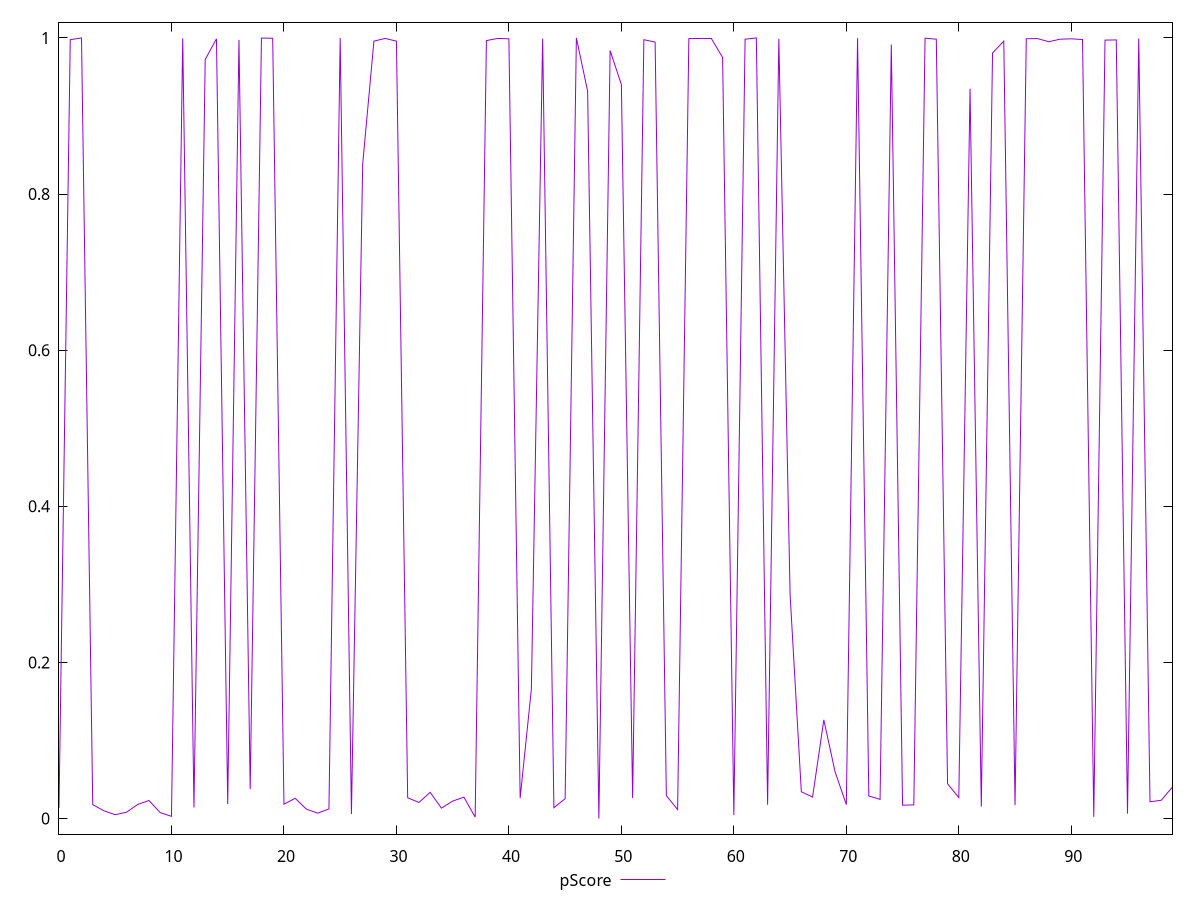 reset

$pScore <<EOF
0 0.01365148999608845
1 0.9976708732038021
2 0.9999270232664161
3 0.01786139349585336
4 0.009895141821496645
5 0.004987242767658051
6 0.008132019417942393
7 0.01809918163789842
8 0.0231598908735689
9 0.0076372622938706836
10 0.002894739223085918
11 0.9993899006474856
12 0.014195249530410736
13 0.9723804509474023
14 0.9988168395126606
15 0.01870845462365861
16 0.9974196307900582
17 0.037798647439231337
18 0.9997636670093073
19 0.999545893789825
20 0.01846217661289734
21 0.025968842735663134
22 0.012070793080333653
23 0.006911193295547513
24 0.01238662279515762
25 0.9997636670093073
26 0.005776192622777843
27 0.8384441546430152
28 0.9958542552567312
29 0.99929771302618
30 0.9958542552567312
31 0.026680711573404292
32 0.02067025043991666
33 0.03363091428162224
34 0.013387948285426887
35 0.022396280934596946
36 0.02741321542375491
37 0.0018977351812071164
38 0.9965456190098279
39 0.99929771302618
40 0.9988168395126606
41 0.026144908798203026
42 0.1661490193642764
43 0.9990812498117323
44 0.01392054984146257
45 0.02544811835441141
46 0.9999754122368965
47 0.9316291251967235
48 0.00008452563145477932
49 0.9837182073683034
50 0.9401706714116187
51 0.026322236005105304
52 0.9976708732038021
53 0.9946375893622611
54 0.02933889159352676
55 0.011612999812579516
56 0.9990812498117323
57 0.99929771302618
58 0.9991950831806855
59 0.974951707034809
60 0.004417593351822013
61 0.9983162362949354
62 0.9999719512818559
63 0.017743743526291156
64 0.9988168395126606
65 0.2871150014950539
66 0.034329707960547295
67 0.027599638242639002
68 0.12647729568332666
69 0.059870339762956915
70 0.017861393495853084
71 0.9996687264701117
72 0.028942640906717276
73 0.02460460918559315
74 0.9914796308990093
75 0.017167693760544667
76 0.017510901502462983
77 0.9996687264701117
78 0.9983162362949354
79 0.04462889644965573
80 0.02686187897531489
81 0.9349011259185969
82 0.015352980003160599
83 0.9807106198420188
84 0.9958542552567312
85 0.01728129684852109
86 0.9989554336823837
87 0.9990812498117323
88 0.9950681770426781
89 0.9983162362949354
90 0.9988168395126606
91 0.9979034871603354
92 0.0023334677889509936
93 0.997148907511034
94 0.9974196307900582
95 0.0062970655581733315
96 0.99929771302618
97 0.021514955116123502
98 0.02347300198690261
99 0.04050075685746102
EOF

set key outside below
set xrange [0:99]
set yrange [-0.019913292100654054:1.0199732299690052]
set trange [-0.019913292100654054:1.0199732299690052]
set terminal svg size 640, 500 enhanced background rgb 'white'
set output "reports/report_00028_2021-02-24T12-49-42.674Z/max-potential-fid/samples/agenda/pScore/values.svg"

plot $pScore title "pScore" with line

reset
